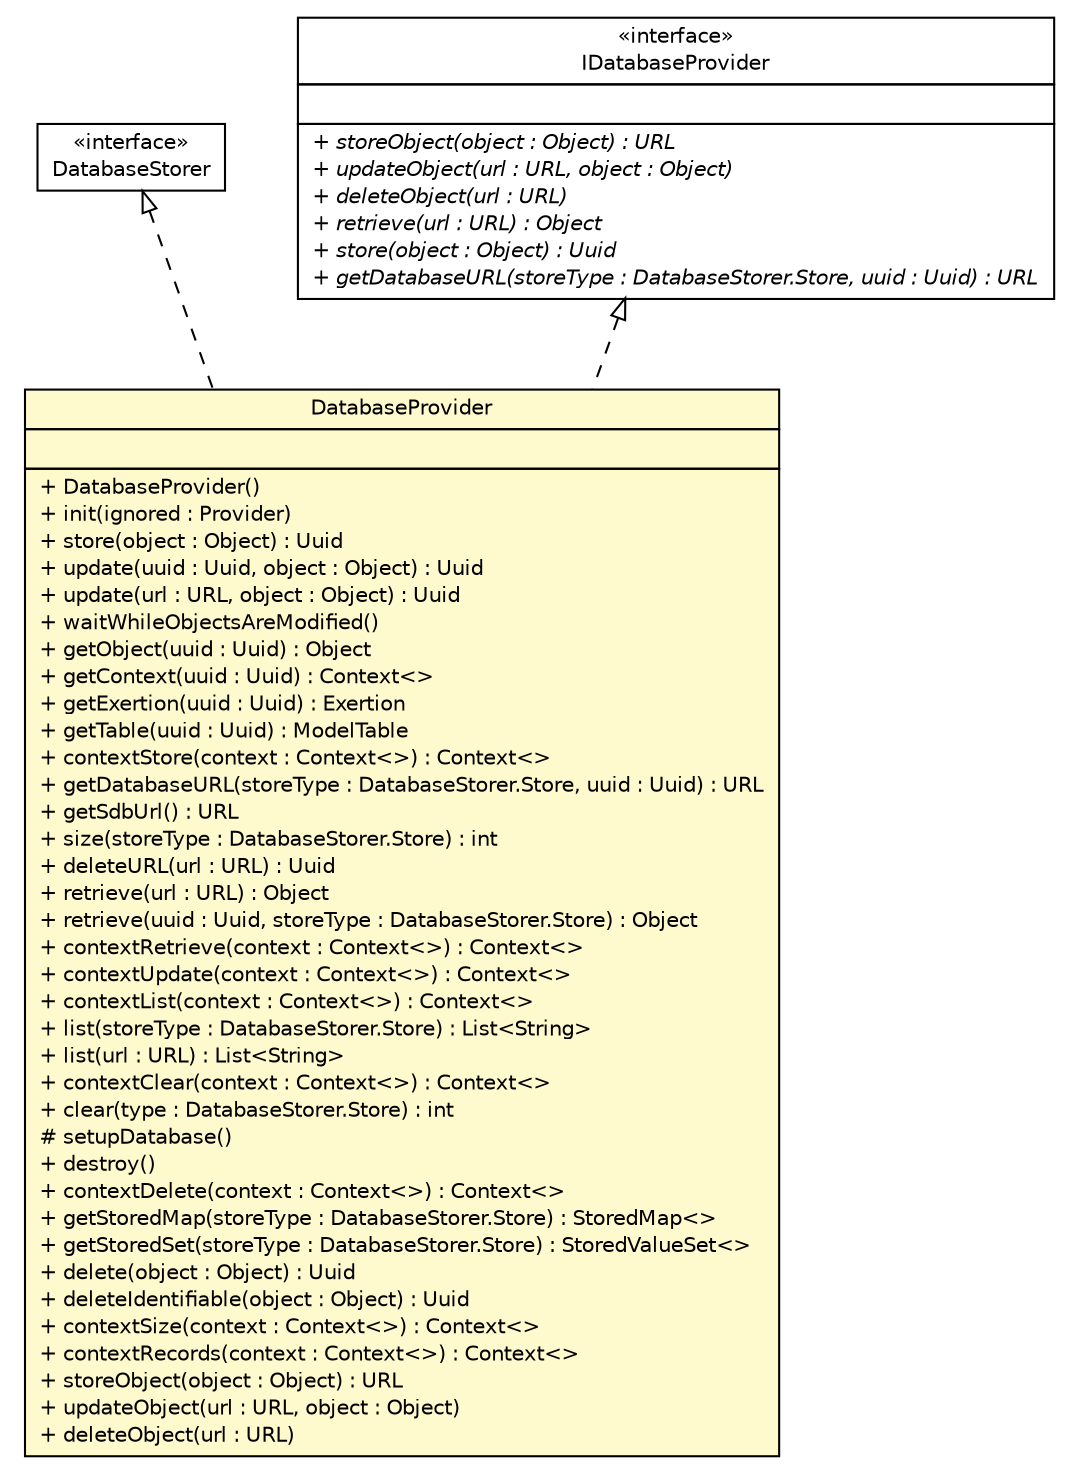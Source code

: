 #!/usr/local/bin/dot
#
# Class diagram 
# Generated by UMLGraph version R5_6 (http://www.umlgraph.org/)
#

digraph G {
	edge [fontname="Helvetica",fontsize=10,labelfontname="Helvetica",labelfontsize=10];
	node [fontname="Helvetica",fontsize=10,shape=plaintext];
	nodesep=0.25;
	ranksep=0.5;
	// sorcer.core.provider.DatabaseStorer
	c196094 [label=<<table title="sorcer.core.provider.DatabaseStorer" border="0" cellborder="1" cellspacing="0" cellpadding="2" port="p" href="../DatabaseStorer.html">
		<tr><td><table border="0" cellspacing="0" cellpadding="1">
<tr><td align="center" balign="center"> &#171;interface&#187; </td></tr>
<tr><td align="center" balign="center"> DatabaseStorer </td></tr>
		</table></td></tr>
		</table>>, URL="../DatabaseStorer.html", fontname="Helvetica", fontcolor="black", fontsize=10.0];
	// sorcer.core.provider.dbp.DatabaseProvider
	c196329 [label=<<table title="sorcer.core.provider.dbp.DatabaseProvider" border="0" cellborder="1" cellspacing="0" cellpadding="2" port="p" bgcolor="lemonChiffon" href="./DatabaseProvider.html">
		<tr><td><table border="0" cellspacing="0" cellpadding="1">
<tr><td align="center" balign="center"> DatabaseProvider </td></tr>
		</table></td></tr>
		<tr><td><table border="0" cellspacing="0" cellpadding="1">
<tr><td align="left" balign="left">  </td></tr>
		</table></td></tr>
		<tr><td><table border="0" cellspacing="0" cellpadding="1">
<tr><td align="left" balign="left"> + DatabaseProvider() </td></tr>
<tr><td align="left" balign="left"> + init(ignored : Provider) </td></tr>
<tr><td align="left" balign="left"> + store(object : Object) : Uuid </td></tr>
<tr><td align="left" balign="left"> + update(uuid : Uuid, object : Object) : Uuid </td></tr>
<tr><td align="left" balign="left"> + update(url : URL, object : Object) : Uuid </td></tr>
<tr><td align="left" balign="left"> + waitWhileObjectsAreModified() </td></tr>
<tr><td align="left" balign="left"> + getObject(uuid : Uuid) : Object </td></tr>
<tr><td align="left" balign="left"> + getContext(uuid : Uuid) : Context&lt;&gt; </td></tr>
<tr><td align="left" balign="left"> + getExertion(uuid : Uuid) : Exertion </td></tr>
<tr><td align="left" balign="left"> + getTable(uuid : Uuid) : ModelTable </td></tr>
<tr><td align="left" balign="left"> + contextStore(context : Context&lt;&gt;) : Context&lt;&gt; </td></tr>
<tr><td align="left" balign="left"> + getDatabaseURL(storeType : DatabaseStorer.Store, uuid : Uuid) : URL </td></tr>
<tr><td align="left" balign="left"> + getSdbUrl() : URL </td></tr>
<tr><td align="left" balign="left"> + size(storeType : DatabaseStorer.Store) : int </td></tr>
<tr><td align="left" balign="left"> + deleteURL(url : URL) : Uuid </td></tr>
<tr><td align="left" balign="left"> + retrieve(url : URL) : Object </td></tr>
<tr><td align="left" balign="left"> + retrieve(uuid : Uuid, storeType : DatabaseStorer.Store) : Object </td></tr>
<tr><td align="left" balign="left"> + contextRetrieve(context : Context&lt;&gt;) : Context&lt;&gt; </td></tr>
<tr><td align="left" balign="left"> + contextUpdate(context : Context&lt;&gt;) : Context&lt;&gt; </td></tr>
<tr><td align="left" balign="left"> + contextList(context : Context&lt;&gt;) : Context&lt;&gt; </td></tr>
<tr><td align="left" balign="left"> + list(storeType : DatabaseStorer.Store) : List&lt;String&gt; </td></tr>
<tr><td align="left" balign="left"> + list(url : URL) : List&lt;String&gt; </td></tr>
<tr><td align="left" balign="left"> + contextClear(context : Context&lt;&gt;) : Context&lt;&gt; </td></tr>
<tr><td align="left" balign="left"> + clear(type : DatabaseStorer.Store) : int </td></tr>
<tr><td align="left" balign="left"> # setupDatabase() </td></tr>
<tr><td align="left" balign="left"> + destroy() </td></tr>
<tr><td align="left" balign="left"> + contextDelete(context : Context&lt;&gt;) : Context&lt;&gt; </td></tr>
<tr><td align="left" balign="left"> + getStoredMap(storeType : DatabaseStorer.Store) : StoredMap&lt;&gt; </td></tr>
<tr><td align="left" balign="left"> + getStoredSet(storeType : DatabaseStorer.Store) : StoredValueSet&lt;&gt; </td></tr>
<tr><td align="left" balign="left"> + delete(object : Object) : Uuid </td></tr>
<tr><td align="left" balign="left"> + deleteIdentifiable(object : Object) : Uuid </td></tr>
<tr><td align="left" balign="left"> + contextSize(context : Context&lt;&gt;) : Context&lt;&gt; </td></tr>
<tr><td align="left" balign="left"> + contextRecords(context : Context&lt;&gt;) : Context&lt;&gt; </td></tr>
<tr><td align="left" balign="left"> + storeObject(object : Object) : URL </td></tr>
<tr><td align="left" balign="left"> + updateObject(url : URL, object : Object) </td></tr>
<tr><td align="left" balign="left"> + deleteObject(url : URL) </td></tr>
		</table></td></tr>
		</table>>, URL="./DatabaseProvider.html", fontname="Helvetica", fontcolor="black", fontsize=10.0];
	// sorcer.core.provider.dbp.IDatabaseProvider
	c196333 [label=<<table title="sorcer.core.provider.dbp.IDatabaseProvider" border="0" cellborder="1" cellspacing="0" cellpadding="2" port="p" href="./IDatabaseProvider.html">
		<tr><td><table border="0" cellspacing="0" cellpadding="1">
<tr><td align="center" balign="center"> &#171;interface&#187; </td></tr>
<tr><td align="center" balign="center"> IDatabaseProvider </td></tr>
		</table></td></tr>
		<tr><td><table border="0" cellspacing="0" cellpadding="1">
<tr><td align="left" balign="left">  </td></tr>
		</table></td></tr>
		<tr><td><table border="0" cellspacing="0" cellpadding="1">
<tr><td align="left" balign="left"><font face="Helvetica-Oblique" point-size="10.0"> + storeObject(object : Object) : URL </font></td></tr>
<tr><td align="left" balign="left"><font face="Helvetica-Oblique" point-size="10.0"> + updateObject(url : URL, object : Object) </font></td></tr>
<tr><td align="left" balign="left"><font face="Helvetica-Oblique" point-size="10.0"> + deleteObject(url : URL) </font></td></tr>
<tr><td align="left" balign="left"><font face="Helvetica-Oblique" point-size="10.0"> + retrieve(url : URL) : Object </font></td></tr>
<tr><td align="left" balign="left"><font face="Helvetica-Oblique" point-size="10.0"> + store(object : Object) : Uuid </font></td></tr>
<tr><td align="left" balign="left"><font face="Helvetica-Oblique" point-size="10.0"> + getDatabaseURL(storeType : DatabaseStorer.Store, uuid : Uuid) : URL </font></td></tr>
		</table></td></tr>
		</table>>, URL="./IDatabaseProvider.html", fontname="Helvetica", fontcolor="black", fontsize=10.0];
	//sorcer.core.provider.dbp.DatabaseProvider implements sorcer.core.provider.DatabaseStorer
	c196094:p -> c196329:p [dir=back,arrowtail=empty,style=dashed];
	//sorcer.core.provider.dbp.DatabaseProvider implements sorcer.core.provider.dbp.IDatabaseProvider
	c196333:p -> c196329:p [dir=back,arrowtail=empty,style=dashed];
}

